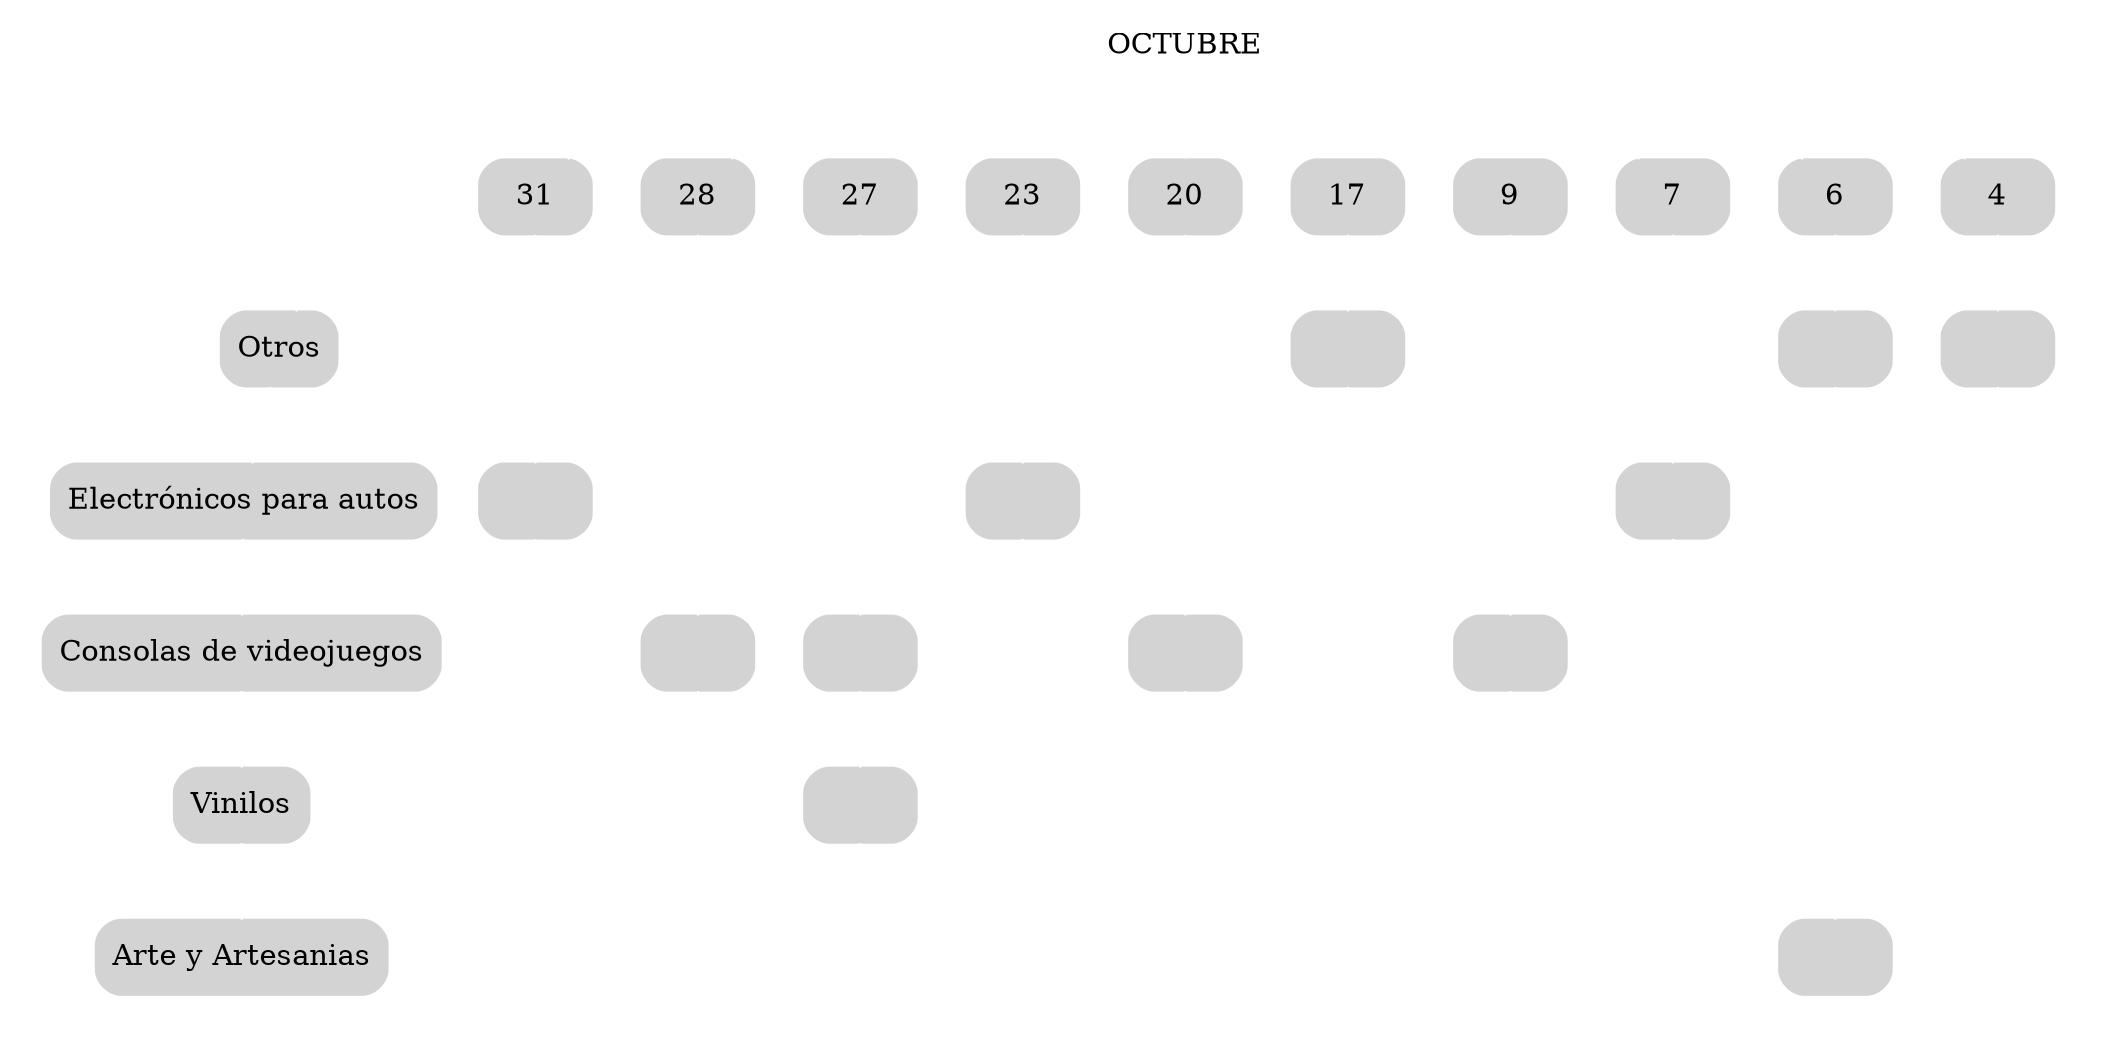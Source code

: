 digraph G{
subgraph cluster1{
node [style=filled,color =lightgrey,shape=Mrecord];
style=filled;
color=white;
node0[label="" style=filled, color=white]
node0 -> node1 [arrowhead=none, color=white]
node1[label="Otros" style=filled]
node2[label="Electrónicos para autos" style=filled]
node3[label="Consolas de videojuegos" style=filled]
node4[label="Vinilos" style=filled]
node5[label="Arte y Artesanias" style=filled]
subgraph cluster1{
node [style=filled,color=lightgrey,shape=Mrecord];
style=filled
color=white
node6[label="4"]
node7[label=""]
node8[label="" color=white]
node9[label="" color=white]
node10[label="" color=white]
node11[label="" color=white]
}
subgraph cluster2{
node [style=filled,color=lightgrey,shape=Mrecord];
style=filled
color=white
node12[label="6"]
node13[label=""]
node14[label="" color=white]
node15[label="" color=white]
node16[label="" color=white]
node17[label=""]
}
subgraph cluster3{
node [style=filled,color=lightgrey,shape=Mrecord];
style=filled
color=white
node18[label="7"]
node19[label="" color=white]
node20[label=""]
node21[label="" color=white]
node22[label="" color=white]
node23[label="" color=white]
}
subgraph cluster4{
node [style=filled,color=lightgrey,shape=Mrecord];
style=filled
color=white
node24[label="9"]
node25[label="" color=white]
node26[label="" color=white]
node27[label=""]
node28[label="" color=white]
node29[label="" color=white]
}
subgraph cluster5{
node [style=filled,color=lightgrey,shape=Mrecord];
style=filled
color=white
node30[label="17"]
node31[label=""]
node32[label="" color=white]
node33[label="" color=white]
node34[label="" color=white]
node35[label="" color=white]
}
subgraph cluster6{
node [style=filled,color=lightgrey,shape=Mrecord];
style=filled
color=white
node36[label="20"]
node37[label="" color=white]
node38[label="" color=white]
node39[label=""]
node40[label="" color=white]
node41[label="" color=white]
}
subgraph cluster7{
node [style=filled,color=lightgrey,shape=Mrecord];
style=filled
color=white
node42[label="23"]
node43[label="" color=white]
node44[label=""]
node45[label="" color=white]
node46[label="" color=white]
node47[label="" color=white]
}
subgraph cluster8{
node [style=filled,color=lightgrey,shape=Mrecord];
style=filled
color=white
node48[label="27"]
node49[label="" color=white]
node50[label="" color=white]
node51[label=""]
node52[label=""]
node53[label="" color=white]
}
subgraph cluster9{
node [style=filled,color=lightgrey,shape=Mrecord];
style=filled
color=white
node54[label="28"]
node55[label="" color=white]
node56[label="" color=white]
node57[label=""]
node58[label="" color=white]
node59[label="" color=white]
}
subgraph cluster10{
node [style=filled,color=lightgrey,shape=Mrecord];
style=filled
color=white
node60[label="31"]
node61[label="" color=white]
node62[label=""]
node63[label="" color=white]
node64[label="" color=white]
node65[label="" color=white]
}
}
node1 ->node2 ->node3 ->node4 ->node5[arrowhead=none, color=white]; 
OCTUBRE [shape=Mdiamond,color=white];OCTUBRE -> node0 [arrowhead=none, color=white]
OCTUBRE -> node6[arrowhead=none, color=white]
node6 -> node7 ->node8 ->node9 ->node10 ->node11[arrowhead=none, color=white];
OCTUBRE -> node12[arrowhead=none, color=white]
node12 -> node13 ->node14 ->node15 ->node16 ->node17[arrowhead=none, color=white];
OCTUBRE -> node18[arrowhead=none, color=white]
node18 -> node19 ->node20 ->node21 ->node22 ->node23[arrowhead=none, color=white];
OCTUBRE -> node24[arrowhead=none, color=white]
node24 -> node25 ->node26 ->node27 ->node28 ->node29[arrowhead=none, color=white];
OCTUBRE -> node30[arrowhead=none, color=white]
node30 -> node31 ->node32 ->node33 ->node34 ->node35[arrowhead=none, color=white];
OCTUBRE -> node36[arrowhead=none, color=white]
node36 -> node37 ->node38 ->node39 ->node40 ->node41[arrowhead=none, color=white];
OCTUBRE -> node42[arrowhead=none, color=white]
node42 -> node43 ->node44 ->node45 ->node46 ->node47[arrowhead=none, color=white];
OCTUBRE -> node48[arrowhead=none, color=white]
node48 -> node49 ->node50 ->node51 ->node52 ->node53[arrowhead=none, color=white];
OCTUBRE -> node54[arrowhead=none, color=white]
node54 -> node55 ->node56 ->node57 ->node58 ->node59[arrowhead=none, color=white];
OCTUBRE -> node60[arrowhead=none, color=white]
node60 -> node61 ->node62 ->node63 ->node64 ->node65[arrowhead=none, color=white];

}